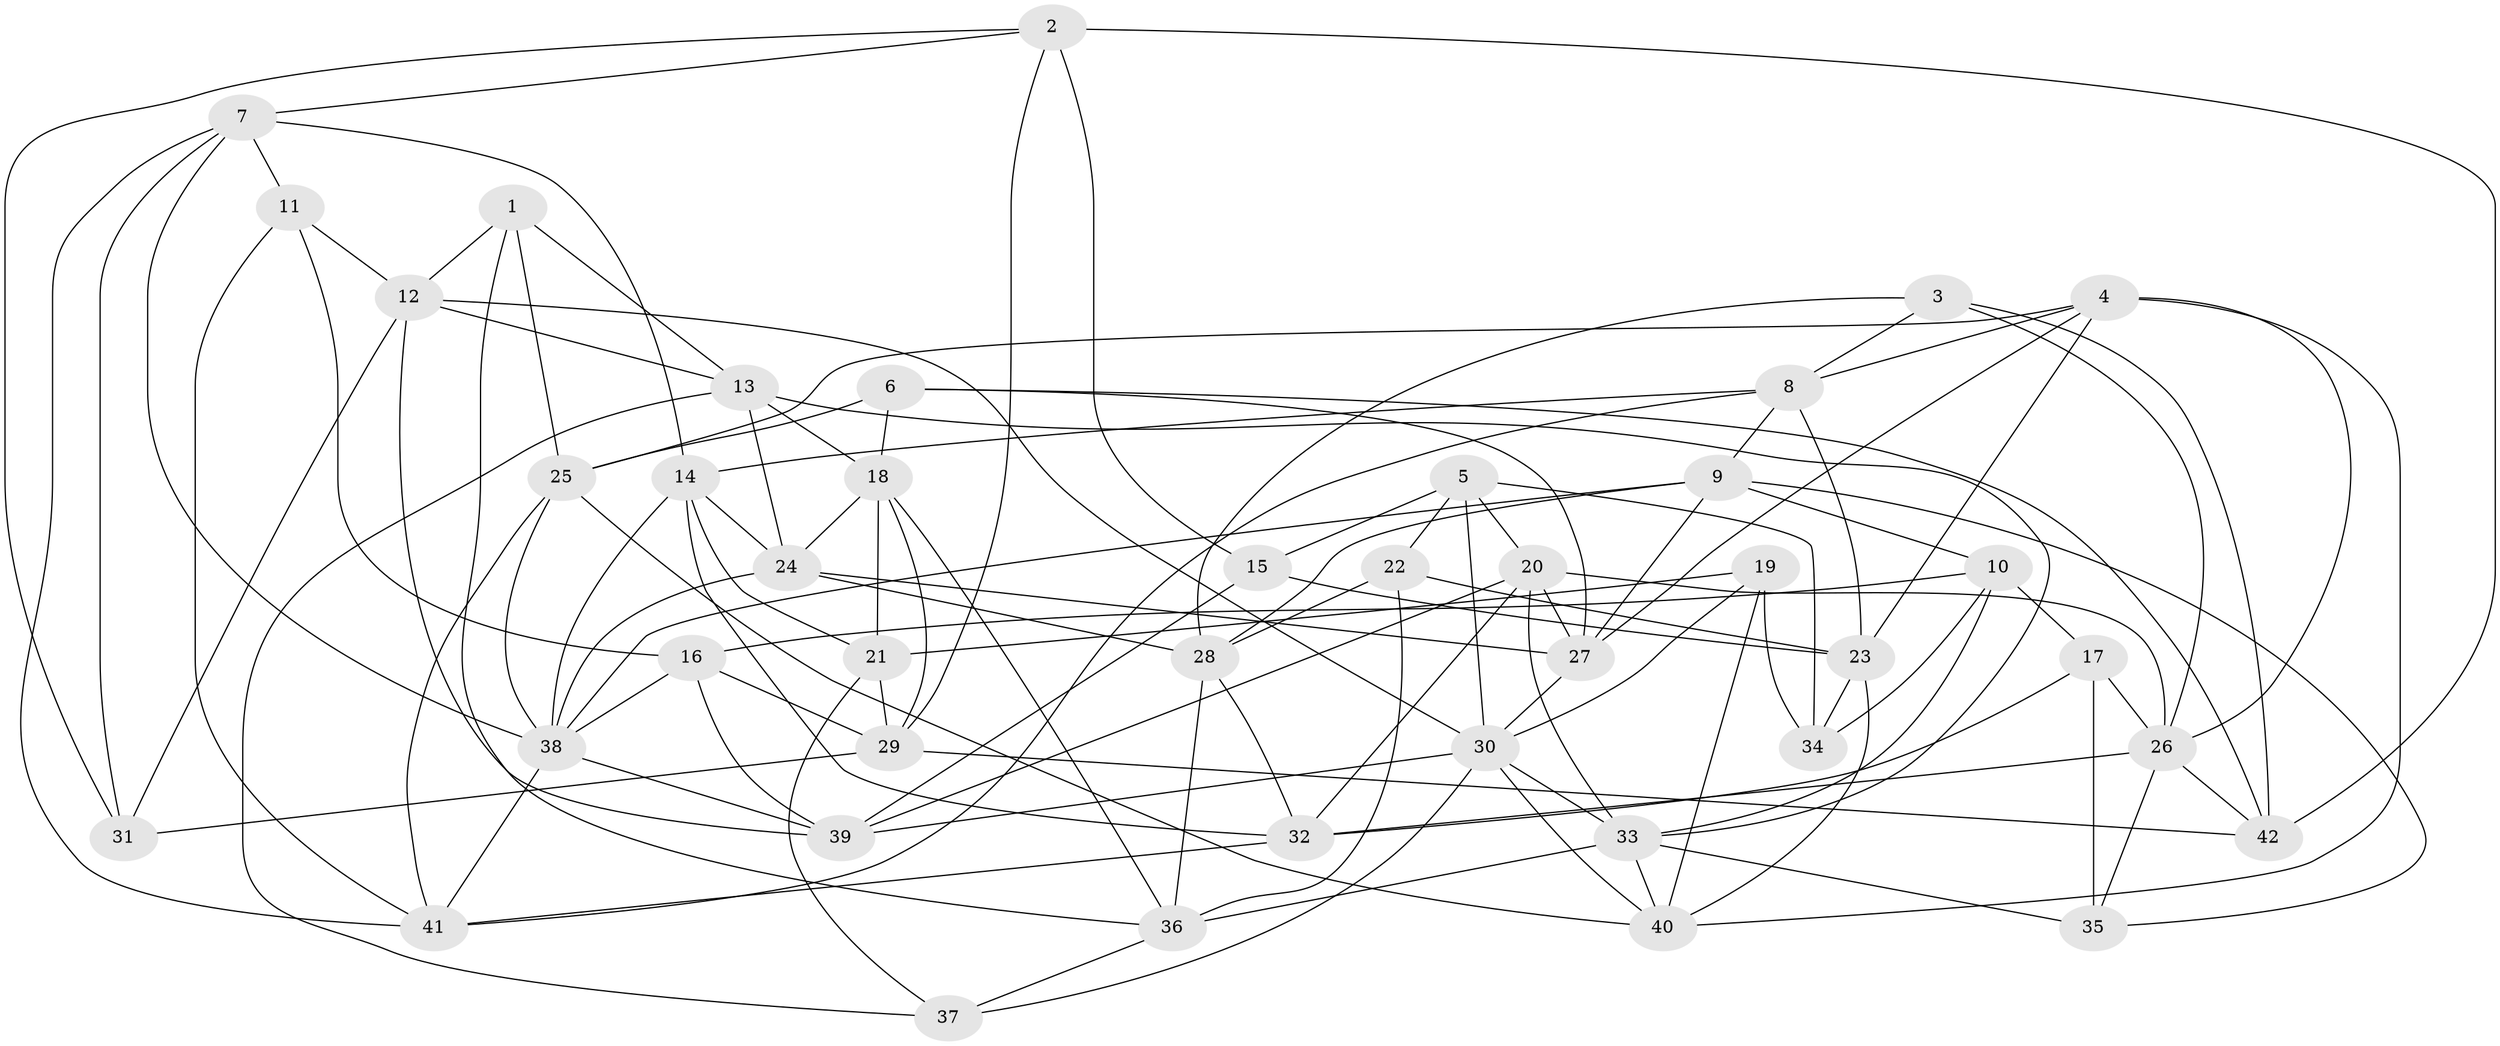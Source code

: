 // original degree distribution, {4: 1.0}
// Generated by graph-tools (version 1.1) at 2025/03/03/09/25 03:03:07]
// undirected, 42 vertices, 114 edges
graph export_dot {
graph [start="1"]
  node [color=gray90,style=filled];
  1;
  2;
  3;
  4;
  5;
  6;
  7;
  8;
  9;
  10;
  11;
  12;
  13;
  14;
  15;
  16;
  17;
  18;
  19;
  20;
  21;
  22;
  23;
  24;
  25;
  26;
  27;
  28;
  29;
  30;
  31;
  32;
  33;
  34;
  35;
  36;
  37;
  38;
  39;
  40;
  41;
  42;
  1 -- 12 [weight=1.0];
  1 -- 13 [weight=1.0];
  1 -- 25 [weight=1.0];
  1 -- 36 [weight=1.0];
  2 -- 7 [weight=1.0];
  2 -- 15 [weight=1.0];
  2 -- 29 [weight=1.0];
  2 -- 31 [weight=1.0];
  2 -- 42 [weight=2.0];
  3 -- 8 [weight=1.0];
  3 -- 26 [weight=1.0];
  3 -- 28 [weight=1.0];
  3 -- 42 [weight=1.0];
  4 -- 8 [weight=1.0];
  4 -- 23 [weight=1.0];
  4 -- 25 [weight=1.0];
  4 -- 26 [weight=1.0];
  4 -- 27 [weight=1.0];
  4 -- 40 [weight=1.0];
  5 -- 15 [weight=1.0];
  5 -- 20 [weight=1.0];
  5 -- 22 [weight=1.0];
  5 -- 30 [weight=2.0];
  5 -- 34 [weight=1.0];
  6 -- 18 [weight=1.0];
  6 -- 25 [weight=1.0];
  6 -- 27 [weight=1.0];
  6 -- 42 [weight=1.0];
  7 -- 11 [weight=1.0];
  7 -- 14 [weight=1.0];
  7 -- 31 [weight=1.0];
  7 -- 38 [weight=1.0];
  7 -- 41 [weight=1.0];
  8 -- 9 [weight=1.0];
  8 -- 14 [weight=1.0];
  8 -- 23 [weight=1.0];
  8 -- 41 [weight=1.0];
  9 -- 10 [weight=1.0];
  9 -- 27 [weight=1.0];
  9 -- 28 [weight=1.0];
  9 -- 35 [weight=1.0];
  9 -- 38 [weight=1.0];
  10 -- 16 [weight=2.0];
  10 -- 17 [weight=1.0];
  10 -- 33 [weight=1.0];
  10 -- 34 [weight=1.0];
  11 -- 12 [weight=1.0];
  11 -- 16 [weight=1.0];
  11 -- 41 [weight=1.0];
  12 -- 13 [weight=1.0];
  12 -- 30 [weight=1.0];
  12 -- 31 [weight=1.0];
  12 -- 39 [weight=1.0];
  13 -- 18 [weight=1.0];
  13 -- 24 [weight=1.0];
  13 -- 33 [weight=1.0];
  13 -- 37 [weight=1.0];
  14 -- 21 [weight=1.0];
  14 -- 24 [weight=1.0];
  14 -- 32 [weight=1.0];
  14 -- 38 [weight=1.0];
  15 -- 23 [weight=1.0];
  15 -- 39 [weight=1.0];
  16 -- 29 [weight=1.0];
  16 -- 38 [weight=1.0];
  16 -- 39 [weight=1.0];
  17 -- 26 [weight=1.0];
  17 -- 32 [weight=2.0];
  17 -- 35 [weight=2.0];
  18 -- 21 [weight=1.0];
  18 -- 24 [weight=1.0];
  18 -- 29 [weight=1.0];
  18 -- 36 [weight=1.0];
  19 -- 21 [weight=2.0];
  19 -- 30 [weight=2.0];
  19 -- 34 [weight=1.0];
  19 -- 40 [weight=1.0];
  20 -- 26 [weight=1.0];
  20 -- 27 [weight=1.0];
  20 -- 32 [weight=1.0];
  20 -- 33 [weight=1.0];
  20 -- 39 [weight=1.0];
  21 -- 29 [weight=1.0];
  21 -- 37 [weight=1.0];
  22 -- 23 [weight=1.0];
  22 -- 28 [weight=1.0];
  22 -- 36 [weight=1.0];
  23 -- 34 [weight=1.0];
  23 -- 40 [weight=1.0];
  24 -- 27 [weight=1.0];
  24 -- 28 [weight=1.0];
  24 -- 38 [weight=1.0];
  25 -- 38 [weight=1.0];
  25 -- 40 [weight=1.0];
  25 -- 41 [weight=1.0];
  26 -- 32 [weight=2.0];
  26 -- 35 [weight=1.0];
  26 -- 42 [weight=1.0];
  27 -- 30 [weight=1.0];
  28 -- 32 [weight=1.0];
  28 -- 36 [weight=1.0];
  29 -- 31 [weight=1.0];
  29 -- 42 [weight=1.0];
  30 -- 33 [weight=1.0];
  30 -- 37 [weight=1.0];
  30 -- 39 [weight=1.0];
  30 -- 40 [weight=1.0];
  32 -- 41 [weight=1.0];
  33 -- 35 [weight=2.0];
  33 -- 36 [weight=1.0];
  33 -- 40 [weight=1.0];
  36 -- 37 [weight=1.0];
  38 -- 39 [weight=1.0];
  38 -- 41 [weight=1.0];
}
